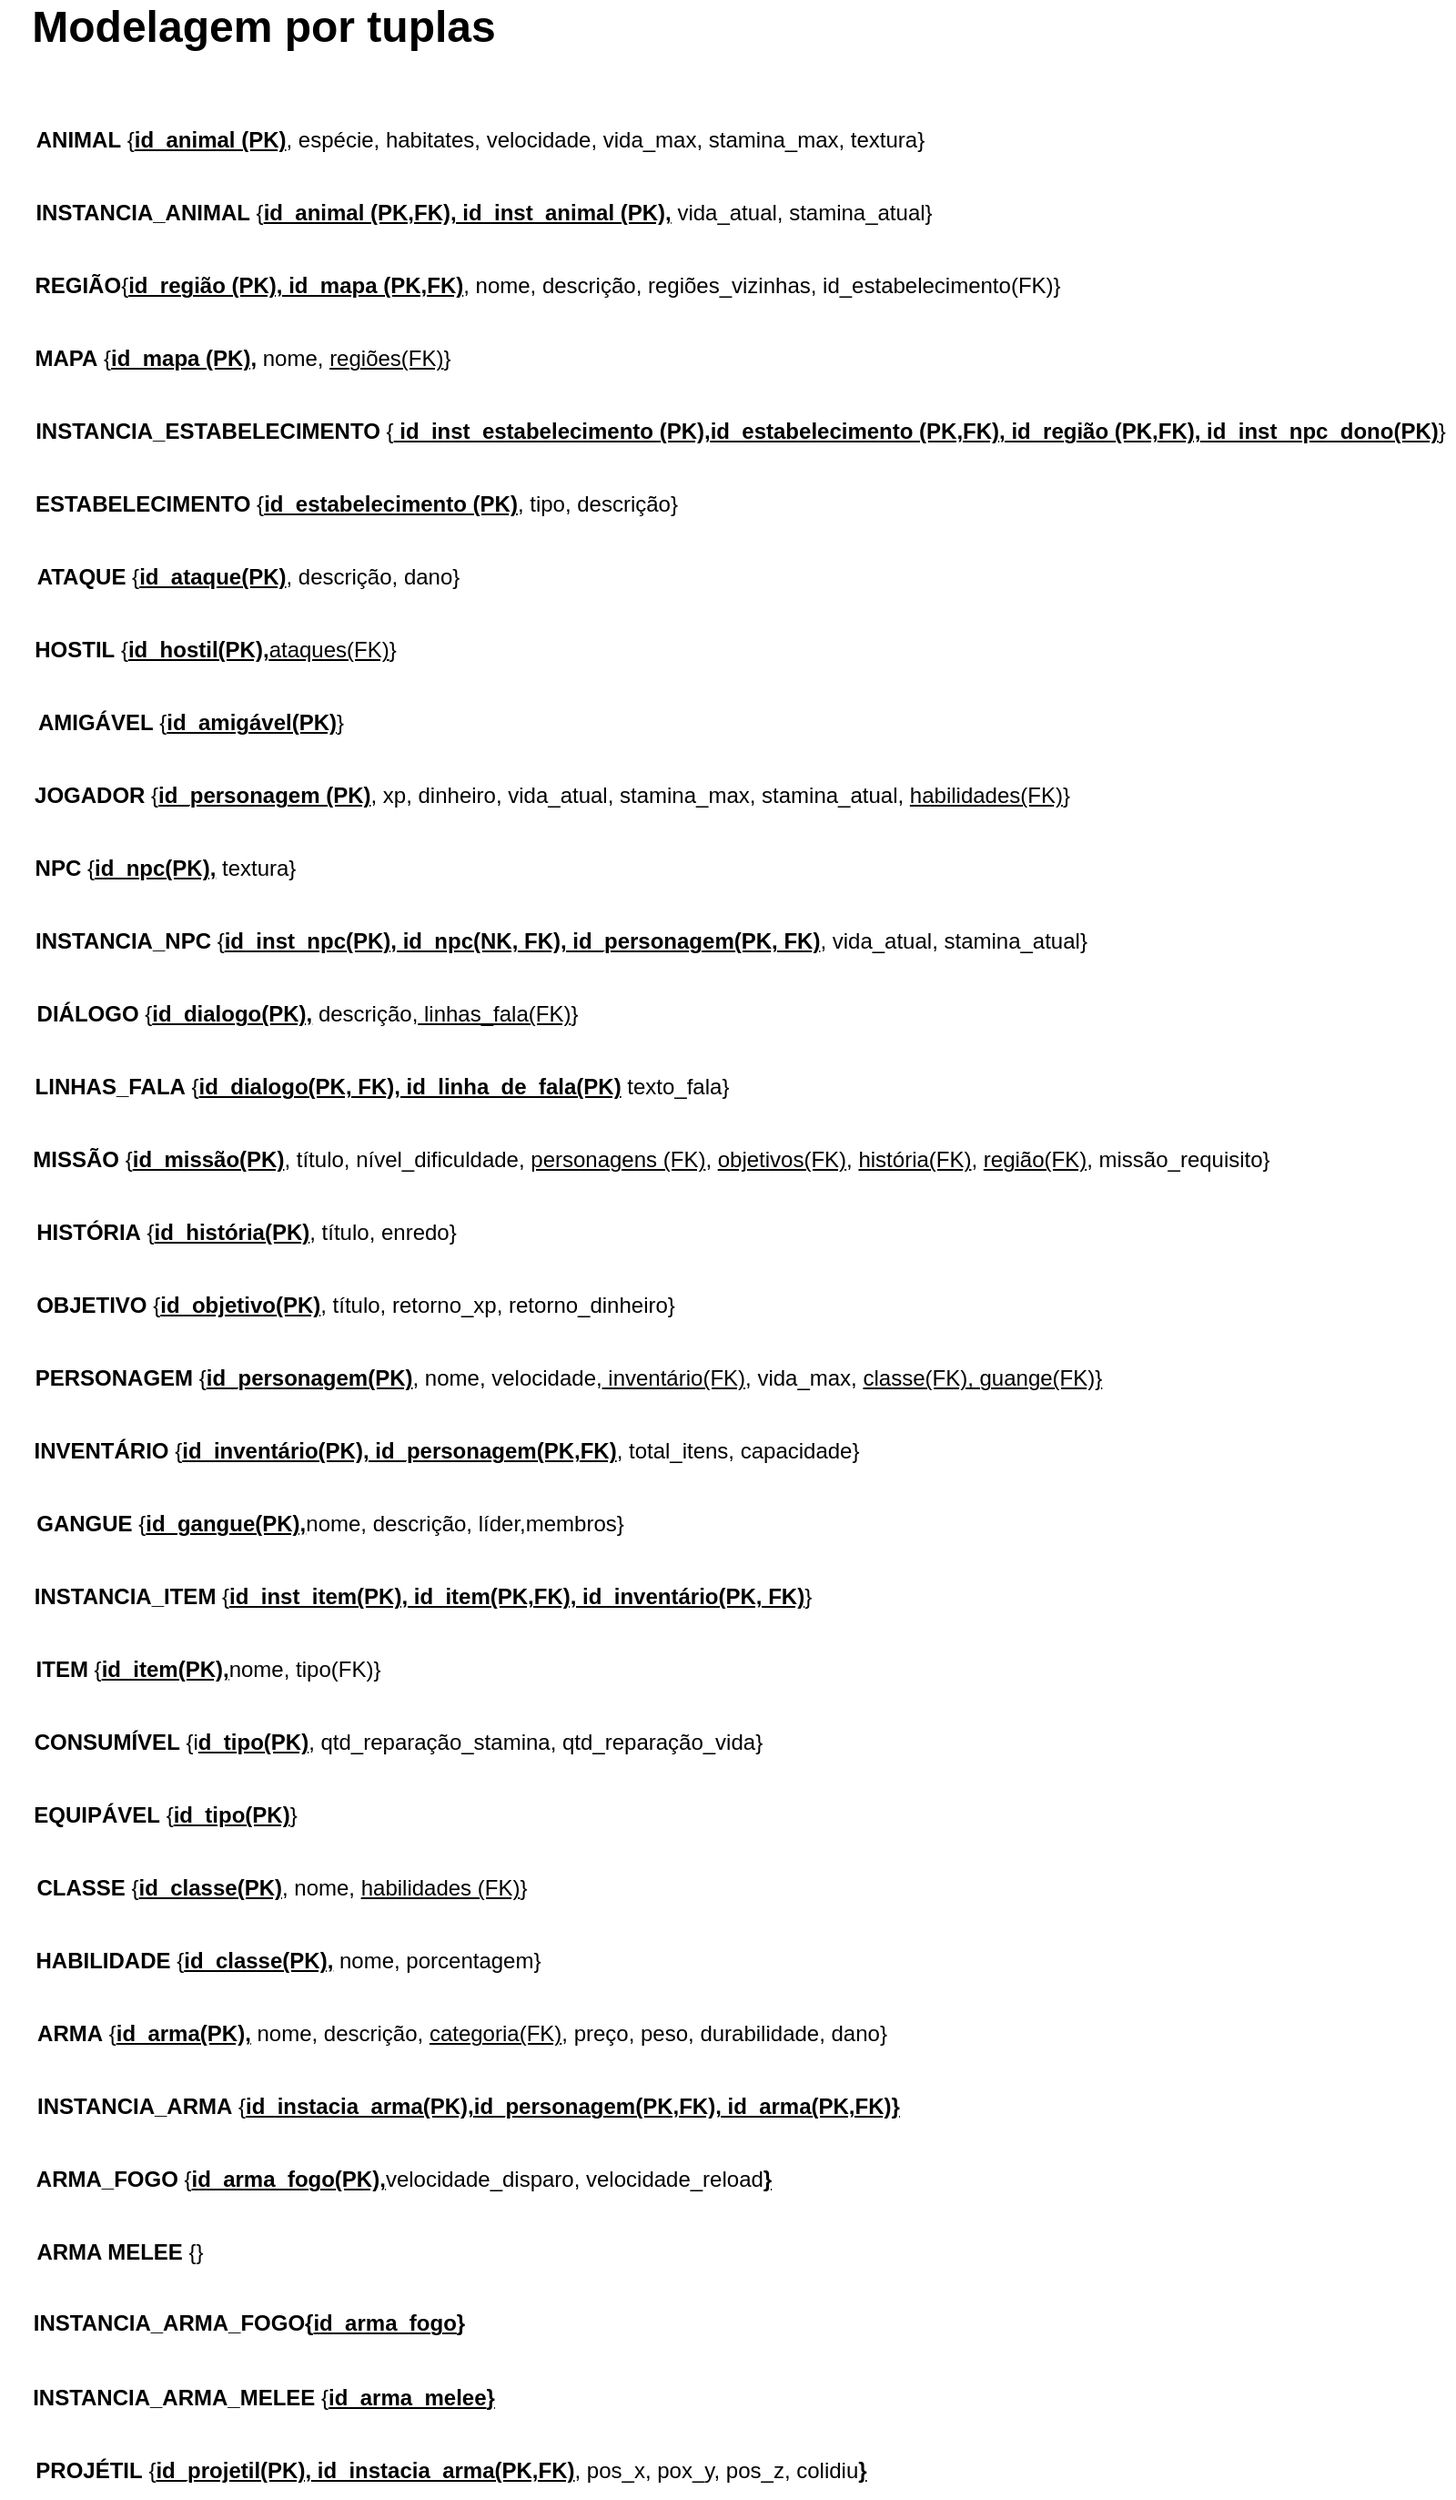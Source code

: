 <mxfile version="24.6.4" type="github">
  <diagram name="Página-1" id="fXSYrHH0r40WF7RT9Ph7">
    <mxGraphModel dx="1639" dy="2575" grid="1" gridSize="10" guides="1" tooltips="1" connect="1" arrows="1" fold="1" page="0" pageScale="1" pageWidth="827" pageHeight="1169" math="0" shadow="0">
      <root>
        <mxCell id="0" />
        <mxCell id="1" parent="0" />
        <mxCell id="FPdHVrewZq1G3l7FEMrT-15" value="&lt;b&gt;ANIMAL&amp;nbsp;&lt;/b&gt;{&lt;u&gt;&lt;b&gt;id_animal (PK)&lt;/b&gt;&lt;/u&gt;, espécie, habitates, velocidade, vida_max, stamina_max, textura}" style="text;html=1;align=center;verticalAlign=middle;whiteSpace=wrap;rounded=0;" parent="1" vertex="1">
          <mxGeometry x="-282" y="-1800" width="492" height="30" as="geometry" />
        </mxCell>
        <mxCell id="FPdHVrewZq1G3l7FEMrT-16" value="&lt;font style=&quot;font-size: 24px;&quot;&gt;&lt;b&gt;Modelagem por tuplas&lt;/b&gt;&lt;/font&gt;" style="text;html=1;align=center;verticalAlign=middle;whiteSpace=wrap;rounded=0;" parent="1" vertex="1">
          <mxGeometry x="-300" y="-1862" width="290" height="30" as="geometry" />
        </mxCell>
        <mxCell id="FPdHVrewZq1G3l7FEMrT-17" value="&lt;b&gt;INSTANCIA_ANIMAL&lt;/b&gt;&amp;nbsp;{&lt;u&gt;&lt;b&gt;id_animal (PK,FK), id_inst_animal (PK),&lt;/b&gt;&lt;/u&gt; vida_atual, stamina_atual}" style="text;align=center;verticalAlign=middle;whiteSpace=wrap;rounded=0;html=1;" parent="1" vertex="1">
          <mxGeometry x="-285" y="-1760" width="502" height="30" as="geometry" />
        </mxCell>
        <mxCell id="FPdHVrewZq1G3l7FEMrT-19" value="&lt;b&gt;REGIÃO&lt;/b&gt;{&lt;b&gt;&lt;u&gt;id_região (PK), id_mapa (PK,FK)&lt;/u&gt;&lt;/b&gt;, nome, descrição, regiões_vizinhas, id_estabelecimento(FK)}" style="text;align=center;verticalAlign=middle;whiteSpace=wrap;rounded=0;html=1;" parent="1" vertex="1">
          <mxGeometry x="-286" y="-1720" width="574" height="30" as="geometry" />
        </mxCell>
        <mxCell id="FPdHVrewZq1G3l7FEMrT-20" value="&lt;b&gt;MAPA&amp;nbsp;&lt;/b&gt;{&lt;b&gt;&lt;u&gt;id_mapa (PK),&lt;/u&gt;&lt;/b&gt; nome, &lt;u&gt;regiões(FK)&lt;/u&gt;}" style="text;align=center;verticalAlign=middle;whiteSpace=wrap;rounded=0;html=1;" parent="1" vertex="1">
          <mxGeometry x="-288" y="-1680" width="243" height="30" as="geometry" />
        </mxCell>
        <mxCell id="FPdHVrewZq1G3l7FEMrT-21" value="&lt;b&gt;INSTANCIA_ESTABELECIMENTO&lt;/b&gt;&amp;nbsp;{&lt;u&gt;&lt;b&gt;&amp;nbsp;id_inst_estabelecimento (PK),&lt;/b&gt;&lt;/u&gt;&lt;u&gt;&lt;b&gt;id_estabelecimento (PK,FK)&lt;/b&gt;&lt;/u&gt;&lt;b&gt;&lt;u&gt;, id_região (PK,FK), id_inst_npc_dono(PK)&lt;/u&gt;&lt;/b&gt;}" style="text;align=center;verticalAlign=middle;whiteSpace=wrap;rounded=0;html=1;" parent="1" vertex="1">
          <mxGeometry x="-285" y="-1640" width="784" height="30" as="geometry" />
        </mxCell>
        <mxCell id="FPdHVrewZq1G3l7FEMrT-22" value="&lt;b&gt;ESTABELECIMENTO&lt;/b&gt;&amp;nbsp;{&lt;u&gt;&lt;b&gt;id_estabelecimento (PK)&lt;/b&gt;&lt;/u&gt;, tipo, descrição}" style="text;align=center;verticalAlign=middle;whiteSpace=wrap;rounded=0;html=1;" parent="1" vertex="1">
          <mxGeometry x="-296" y="-1600" width="384" height="30" as="geometry" />
        </mxCell>
        <mxCell id="FPdHVrewZq1G3l7FEMrT-24" value="&lt;b&gt;ATAQUE&lt;/b&gt;&amp;nbsp;{&lt;u&gt;&lt;b&gt;id_ataque(PK)&lt;/b&gt;&lt;/u&gt;, descrição, dano}" style="text;align=center;verticalAlign=middle;whiteSpace=wrap;rounded=0;html=1;" parent="1" vertex="1">
          <mxGeometry x="-284" y="-1560" width="241" height="30" as="geometry" />
        </mxCell>
        <mxCell id="FPdHVrewZq1G3l7FEMrT-25" value="&lt;b&gt;HOSTIL&lt;/b&gt; {&lt;u style=&quot;font-weight: bold;&quot;&gt;id_hostil(PK),&lt;/u&gt;&lt;u&gt;ataques(FK)&lt;/u&gt;}" style="text;align=center;verticalAlign=middle;whiteSpace=wrap;rounded=0;html=1;" parent="1" vertex="1">
          <mxGeometry x="-288" y="-1520" width="213" height="30" as="geometry" />
        </mxCell>
        <mxCell id="FPdHVrewZq1G3l7FEMrT-26" value="&lt;b&gt;EQUIPÁVEL&lt;/b&gt;&amp;nbsp;{&lt;u&gt;&lt;b&gt;id_tipo(PK)&lt;/b&gt;&lt;/u&gt;}" style="text;align=center;verticalAlign=middle;whiteSpace=wrap;rounded=0;html=1;" parent="1" vertex="1">
          <mxGeometry x="-284" y="-880" width="150" height="30" as="geometry" />
        </mxCell>
        <mxCell id="FPdHVrewZq1G3l7FEMrT-27" value="&lt;b&gt;JOGADOR&lt;/b&gt;&amp;nbsp;{&lt;b&gt;&lt;u&gt;id_personagem (PK)&lt;/u&gt;&lt;/b&gt;, xp, dinheiro, vida_atual, stamina_max, stamina_atual, &lt;u&gt;habilidades(FK)&lt;/u&gt;}" style="text;align=center;verticalAlign=middle;whiteSpace=wrap;rounded=0;html=1;" parent="1" vertex="1">
          <mxGeometry x="-283" y="-1440" width="573" height="30" as="geometry" />
        </mxCell>
        <mxCell id="FPdHVrewZq1G3l7FEMrT-28" value="&lt;b&gt;NPC&lt;/b&gt; {&lt;u&gt;&lt;b&gt;id_npc(PK),&lt;/b&gt;&lt;/u&gt; textura}" style="text;align=center;verticalAlign=middle;whiteSpace=wrap;rounded=0;html=1;" parent="1" vertex="1">
          <mxGeometry x="-284" y="-1400" width="150" height="30" as="geometry" />
        </mxCell>
        <mxCell id="FPdHVrewZq1G3l7FEMrT-29" value="&lt;b&gt;INSTANCIA_NPC&lt;/b&gt; {&lt;u&gt;&lt;b&gt;id_inst_npc(PK), id_npc(NK, FK), id_personagem(PK, FK)&lt;/b&gt;&lt;/u&gt;, vida_atual, stamina_atual}" style="text;align=center;verticalAlign=middle;whiteSpace=wrap;rounded=0;html=1;" parent="1" vertex="1">
          <mxGeometry x="-284" y="-1360" width="585" height="30" as="geometry" />
        </mxCell>
        <mxCell id="FPdHVrewZq1G3l7FEMrT-30" value="&lt;b&gt;DIÁLOGO&lt;/b&gt;&amp;nbsp;{&lt;u&gt;&lt;b&gt;id_dialogo(PK),&lt;/b&gt;&lt;/u&gt; descrição,&lt;u style=&quot;&quot;&gt; linhas_fala(FK)&lt;/u&gt;}" style="text;align=center;verticalAlign=middle;whiteSpace=wrap;rounded=0;html=1;" parent="1" vertex="1">
          <mxGeometry x="-285" y="-1320" width="308" height="30" as="geometry" />
        </mxCell>
        <mxCell id="FPdHVrewZq1G3l7FEMrT-32" value="&lt;b&gt;LINHAS_FALA&lt;/b&gt;&amp;nbsp;{&lt;u&gt;&lt;b&gt;id_dialogo(PK, FK), id_linha_de_fala(PK)&lt;/b&gt;&lt;/u&gt;&amp;nbsp;texto_fala}" style="text;align=center;verticalAlign=middle;whiteSpace=wrap;rounded=0;html=1;" parent="1" vertex="1">
          <mxGeometry x="-297" y="-1280" width="414" height="30" as="geometry" />
        </mxCell>
        <mxCell id="FPdHVrewZq1G3l7FEMrT-33" value="&lt;b&gt;MISSÃO&lt;/b&gt;&lt;span style=&quot;color: rgba(0, 0, 0, 0); font-family: monospace; font-size: 0px; text-align: start; text-wrap: nowrap;&quot;&gt;%3CmxGraphModel%3E%3Croot%3E%3CmxCell%20id%3D%220%22%2F%3E%3CmxCell%20id%3D%221%22%20parent%3D%220%22%2F%3E%3CmxCell%20id%3D%222%22%20value%3D%22%26lt%3Bb%26gt%3BLINHAS_FALA%26lt%3B%2Fb%26gt%3B%26amp%3Bnbsp%3B%7Bid_dialogo(PK)%2C%20id_linha_de_fala(PK)%2C%20texto_fala%7D%22%20style%3D%22text%3Balign%3Dcenter%3BverticalAlign%3Dmiddle%3BwhiteSpace%3Dwrap%3Brounded%3D0%3Bhtml%3D1%3B%22%20vertex%3D%221%22%20parent%3D%221%22%3E%3CmxGeometry%20x%3D%22-282%22%20y%3D%22-1280%22%20width%3D%22352%22%20height%3D%2230%22%20as%3D%22geometry%22%2F%3E%3C%2FmxCell%3E%3C%2Froot%3E%3C%2FmxGraphMo&lt;/span&gt;&amp;nbsp;{&lt;u&gt;&lt;b&gt;id_missão(PK)&lt;/b&gt;&lt;/u&gt;, título, nível_dificuldade, &lt;u&gt;personagens (FK)&lt;/u&gt;, &lt;u&gt;objetivos(FK)&lt;/u&gt;, &lt;u&gt;história(FK)&lt;/u&gt;, &lt;u&gt;região(FK)&lt;/u&gt;, missão_requisito}" style="text;align=center;verticalAlign=middle;whiteSpace=wrap;rounded=0;html=1;" parent="1" vertex="1">
          <mxGeometry x="-284" y="-1240" width="684" height="30" as="geometry" />
        </mxCell>
        <mxCell id="FPdHVrewZq1G3l7FEMrT-34" value="&lt;div style=&quot;text-align: center;&quot;&gt;&lt;span style=&quot;background-color: initial; text-align: start;&quot;&gt;&lt;b&gt;HISTÓRIA&lt;/b&gt;&lt;/span&gt;&lt;span style=&quot;background-color: initial; text-wrap: nowrap; color: rgba(0, 0, 0, 0); font-family: monospace; font-size: 0px; text-align: start;&quot;&gt;%3CmxGraphModel%3E%3Croot%3E%3CmxCell%20id%3D%220%22%2F%3E%3CmxCell%20id%3D%221%22%20parent%3D%220%22%2F%3E%3CmxCell%20id%3D%222%22%20value%3D%22%26lt%3Bb%26gt%3BLINHAS_FALA%26lt%3B%2Fb%26gt%3B%26amp%3Bnbsp%3B%7Bid_dialogo(PK)%2C%20id_linha_de_fala(PK)%2C%20texto_fala%7D%22%20style%3D%22text%3Balign%3Dcenter%3BverticalAlign%3Dmiddle%3BwhiteSpace%3Dwrap%3Brounded%3D0%3Bhtml%3D1%3B%22%20vertex%3D%221%22%20parent%3D%221%22%3E%3CmxGeometry%20x%3D%22-282%22%20y%3D%22-1280%22%20width%3D%22352%22%20height%3D%2230%22%20as%3D%22geometry%22%2F%3E%3C%2FmxCell%3E%3C%2Froot%3E%3C%2FmxGraphMo&lt;/span&gt;&lt;span style=&quot;background-color: initial;&quot;&gt;&amp;nbsp;{&lt;u&gt;&lt;b&gt;id_história(PK)&lt;/b&gt;&lt;/u&gt;, título, enredo}&lt;/span&gt;&lt;/div&gt;" style="text;align=center;verticalAlign=middle;whiteSpace=wrap;rounded=0;html=1;" parent="1" vertex="1">
          <mxGeometry x="-291" y="-1200" width="253" height="30" as="geometry" />
        </mxCell>
        <mxCell id="FPdHVrewZq1G3l7FEMrT-35" value="&lt;div style=&quot;text-align: center;&quot;&gt;&lt;span style=&quot;background-color: initial; text-align: start;&quot;&gt;&lt;b&gt;OBJETIVO&lt;/b&gt;&lt;/span&gt;&lt;span style=&quot;background-color: initial; text-wrap: nowrap; color: rgba(0, 0, 0, 0); font-family: monospace; font-size: 0px; text-align: start;&quot;&gt;%3CmxGraphModel%3E%3Croot%3E%3CmxCell%20id%3D%220%22%2F%3E%3CmxCell%20id%3D%221%22%20parent%3D%220%22%2F%3E%3CmxCell%20id%3D%222%22%20value%3D%22%26lt%3Bb%26gt%3BLINHAS_FALA%26lt%3B%2Fb%26gt%3B%26amp%3Bnbsp%3B%7Bid_dialogo(PK)%2C%20id_linha_de_fala(PK)%2C%20texto_fala%7D%22%20style%3D%22text%3Balign%3Dcenter%3BverticalAlign%3Dmiddle%3BwhiteSpace%3Dwrap%3Brounded%3D0%3Bhtml%3D1%3B%22%20vertex%3D%221%22%20parent%3D%221%22%3E%3CmxGeometry%20x%3D%22-282%22%20y%3D%22-1280%22%20width%3D%22352%22%20height%3D%2230%22%20as%3D%22geometry%22%2F%3E%3C%2FmxCell%3E%3C%2Froot%3E%3C%2FmxGraphMo&lt;/span&gt;&lt;span style=&quot;background-color: initial;&quot;&gt;&amp;nbsp;{&lt;u&gt;&lt;b&gt;id_objetivo(PK)&lt;/b&gt;&lt;/u&gt;, título, retorno_xp, retorno_dinheiro}&lt;/span&gt;&lt;/div&gt;" style="text;align=center;verticalAlign=middle;whiteSpace=wrap;rounded=0;html=1;" parent="1" vertex="1">
          <mxGeometry x="-286" y="-1160" width="363" height="30" as="geometry" />
        </mxCell>
        <mxCell id="FPdHVrewZq1G3l7FEMrT-36" value="&lt;div style=&quot;text-align: center;&quot;&gt;&lt;span style=&quot;background-color: initial; text-align: start;&quot;&gt;&lt;b&gt;PERSONAGEM&lt;/b&gt;&lt;/span&gt;&lt;span style=&quot;background-color: initial; text-wrap: nowrap; color: rgba(0, 0, 0, 0); font-family: monospace; font-size: 0px; text-align: start;&quot;&gt;%3CmxGraphModel%3E%3Croot%3E%3CmxCell%20id%3D%220%22%2F%3E%3CmxCell%20id%3D%221%22%20parent%3D%220%22%2F%3E%3CmxCell%20id%3D%222%22%20value%3D%22%26lt%3Bb%26gt%3BLINHAS_FALA%26lt%3B%2Fb%26gt%3B%26amp%3Bnbsp%3B%7Bid_dialogo(PK)%2C%20id_linha_de_fala(PK)%2C%20texto_fala%7D%22%20style%3D%22text%3Balign%3Dcenter%3BverticalAlign%3Dmiddle%3BwhiteSpace%3Dwrap%3Brounded%3D0%3Bhtml%3D1%3B%22%20vertex%3D%221%22%20parent%3D%221%22%3E%3CmxGeometry%20x%3D%22-282%22%20y%3D%22-1280%22%20width%3D%22352%22%20height%3D%2230%22%20as%3D%22geometry%22%2F%3E%3C%2FmxCell%3E%3C%2Froot%3E%3C%2FmxGraphMo&lt;/span&gt;&lt;span style=&quot;background-color: initial;&quot;&gt;&amp;nbsp;{&lt;u&gt;&lt;b&gt;id_personagem(PK)&lt;/b&gt;&lt;/u&gt;, nome, velocidade,&lt;u&gt; inventário(FK)&lt;/u&gt;, vida_max, &lt;u&gt;classe(FK), guange(FK)}&lt;/u&gt;&lt;/span&gt;&lt;/div&gt;" style="text;align=center;verticalAlign=middle;whiteSpace=wrap;rounded=0;html=1;" parent="1" vertex="1">
          <mxGeometry x="-285" y="-1120" width="595" height="30" as="geometry" />
        </mxCell>
        <mxCell id="YPDBUU_ndnuOFF8qk_qy-1" value="&lt;div style=&quot;text-align: center;&quot;&gt;&lt;span style=&quot;background-color: initial; text-align: start;&quot;&gt;&lt;b&gt;INSTANCIA_ITEM&lt;/b&gt;&lt;/span&gt;&lt;span style=&quot;background-color: initial; text-wrap: nowrap; color: rgba(0, 0, 0, 0); font-family: monospace; font-size: 0px; text-align: start;&quot;&gt;%3CmxGraphModel%3E%3Croot%3E%3CmxCell%20id%3D%220%22%2F%3E%3CmxCell%20id%3D%221%22%20parent%3D%220%22%2F%3E%3CmxCell%20id%3D%222%22%20value%3D%22%26lt%3Bb%26gt%3BLINHAS_FALA%26lt%3B%2Fb%26gt%3B%26amp%3Bnbsp%3B%7Bid_dialogo(PK)%2C%20id_linha_de_fala(PK)%2C%20texto_fala%7D%22%20style%3D%22text%3Balign%3Dcenter%3BverticalAlign%3Dmiddle%3BwhiteSpace%3Dwrap%3Brounded%3D0%3Bhtml%3D1%3B%22%20vertex%3D%221%22%20parent%3D%221%22%3E%3CmxGeometry%20x%3D%22-282%22%20y%3D%22-1280%22%20width%3D%22352%22%20height%3D%2230%22%20as%3D%22geometry%22%2F%3E%3C%2FmxCell%3E%3C%2Froot%3E%3C%2FmxGraphMo&lt;/span&gt;&lt;span style=&quot;background-color: initial;&quot;&gt;&amp;nbsp;{&lt;b&gt;&lt;u&gt;id_inst_item(PK), id_item(PK,FK), id_inventário(PK, FK)&lt;/u&gt;&lt;/b&gt;}&lt;/span&gt;&lt;/div&gt;" style="text;align=center;verticalAlign=middle;whiteSpace=wrap;rounded=0;html=1;" parent="1" vertex="1">
          <mxGeometry x="-286" y="-1000" width="437" height="30" as="geometry" />
        </mxCell>
        <mxCell id="YPDBUU_ndnuOFF8qk_qy-2" value="&lt;div style=&quot;text-align: center;&quot;&gt;&lt;span style=&quot;background-color: initial; text-align: start;&quot;&gt;&lt;b&gt;INVENTÁRIO&lt;/b&gt;&lt;/span&gt;&lt;span style=&quot;background-color: initial; text-wrap: nowrap; color: rgba(0, 0, 0, 0); font-family: monospace; font-size: 0px; text-align: start;&quot;&gt;%3CmxGraphModel%3E%3Croot%3E%3CmxCell%20id%3D%220%22%2F%3E%3CmxCell%20id%3D%221%22%20parent%3D%220%22%2F%3E%3CmxCell%20id%3D%222%22%20value%3D%22%26lt%3Bb%26gt%3BLINHAS_FALA%26lt%3B%2Fb%26gt%3B%26amp%3Bnbsp%3B%7Bid_dialogo(PK)%2C%20id_linha_de_fala(PK)%2C%20texto_fala%7D%22%20style%3D%22text%3Balign%3Dcenter%3BverticalAlign%3Dmiddle%3BwhiteSpace%3Dwrap%3Brounded%3D0%3Bhtml%3D1%3B%22%20vertex%3D%221%22%20parent%3D%221%22%3E%3CmxGeometry%20x%3D%22-282%22%20y%3D%22-1280%22%20width%3D%22352%22%20height%3D%2230%22%20as%3D%22geometry%22%2F%3E%3C%2FmxCell%3E%3C%2Froot%3E%3C%2FmxGraphMo&lt;/span&gt;&lt;span style=&quot;background-color: initial;&quot;&gt;&amp;nbsp;{&lt;u&gt;&lt;b&gt;id_inventário(PK), id_personagem(PK,FK)&lt;/b&gt;&lt;/u&gt;, total_itens, capacidade}&lt;/span&gt;&lt;/div&gt;" style="text;align=center;verticalAlign=middle;whiteSpace=wrap;rounded=0;html=1;" parent="1" vertex="1">
          <mxGeometry x="-286" y="-1080" width="463" height="30" as="geometry" />
        </mxCell>
        <mxCell id="YPDBUU_ndnuOFF8qk_qy-3" value="&lt;div style=&quot;text-align: center;&quot;&gt;&lt;span style=&quot;background-color: initial; text-align: start;&quot;&gt;&lt;b&gt;GANGUE&lt;/b&gt;&lt;/span&gt;&lt;span style=&quot;background-color: initial; text-wrap: nowrap; color: rgba(0, 0, 0, 0); font-family: monospace; font-size: 0px; text-align: start;&quot;&gt;%3CmxGraphModel%3E%3Croot%3E%3CmxCell%20id%3D%220%22%2F%3E%3CmxCell%20id%3D%221%22%20parent%3D%220%22%2F%3E%3CmxCell%20id%3D%222%22%20value%3D%22%26lt%3Bb%26gt%3BLINHAS_FALA%26lt%3B%2Fb%26gt%3B%26amp%3Bnbsp%3B%7Bid_dialogo(PK)%2C%20id_linha_de_fala(PK)%2C%20texto_fala%7D%22%20style%3D%22text%3Balign%3Dcenter%3BverticalAlign%3Dmiddle%3BwhiteSpace%3Dwrap%3Brounded%3D0%3Bhtml%3D1%3B%22%20vertex%3D%221%22%20parent%3D%221%22%3E%3CmxGeometry%20x%3D%22-282%22%20y%3D%22-1280%22%20width%3D%22352%22%20height%3D%2230%22%20as%3D%22geometry%22%2F%3E%3C%2FmxCell%3E%3C%2Froot%3E%3C%2FmxGraphMo&lt;/span&gt;&lt;span style=&quot;background-color: initial;&quot;&gt;&amp;nbsp;{&lt;u style=&quot;font-weight: bold;&quot;&gt;id_gangue(PK),&lt;/u&gt;nome, descrição, líder,membros}&lt;/span&gt;&lt;/div&gt;" style="text;align=center;verticalAlign=middle;whiteSpace=wrap;rounded=0;html=1;" parent="1" vertex="1">
          <mxGeometry x="-286" y="-1040" width="335" height="30" as="geometry" />
        </mxCell>
        <mxCell id="YPDBUU_ndnuOFF8qk_qy-4" value="&lt;div style=&quot;text-align: center;&quot;&gt;&lt;span style=&quot;background-color: initial; text-align: start;&quot;&gt;&lt;b&gt;ITEM&lt;/b&gt;&lt;/span&gt;&lt;span style=&quot;background-color: initial; text-wrap: nowrap; color: rgba(0, 0, 0, 0); font-family: monospace; font-size: 0px; text-align: start;&quot;&gt;%3CmxGraphModel%3E%3Croot%3E%3CmxCell%20id%3D%220%22%2F%3E%3CmxCell%20id%3D%221%22%20parent%3D%220%22%2F%3E%3CmxCell%20id%3D%222%22%20value%3D%22%26lt%3Bb%26gt%3BLINHAS_FALA%26lt%3B%2Fb%26gt%3B%26amp%3Bnbsp%3B%7Bid_dialogo(PK)%2C%20id_linha_de_fala(PK)%2C%20texto_fala%7D%22%20style%3D%22text%3Balign%3Dcenter%3BverticalAlign%3Dmiddle%3BwhiteSpace%3Dwrap%3Brounded%3D0%3Bhtml%3D1%3B%22%20vertex%3D%221%22%20parent%3D%221%22%3E%3CmxGeometry%20x%3D%22-282%22%20y%3D%22-1280%22%20width%3D%22352%22%20height%3D%2230%22%20as%3D%22geometry%22%2F%3E%3C%2FmxCell%3E%3C%2Froot%3E%3C%2FmxGraphMo&lt;/span&gt;&lt;span style=&quot;background-color: initial;&quot;&gt;&amp;nbsp;{&lt;u style=&quot;font-weight: bold;&quot;&gt;id_item(PK),&lt;/u&gt;nome, tipo(FK)}&lt;/span&gt;&lt;/div&gt;" style="text;align=center;verticalAlign=middle;whiteSpace=wrap;rounded=0;html=1;" parent="1" vertex="1">
          <mxGeometry x="-286" y="-960" width="201" height="30" as="geometry" />
        </mxCell>
        <mxCell id="YPDBUU_ndnuOFF8qk_qy-5" value="&lt;div style=&quot;text-align: center;&quot;&gt;&lt;span style=&quot;background-color: initial; text-align: start;&quot;&gt;&lt;b&gt;CONSUMÍVEL&lt;/b&gt;&lt;/span&gt;&lt;span style=&quot;background-color: initial; text-wrap: nowrap; color: rgba(0, 0, 0, 0); font-family: monospace; font-size: 0px; text-align: start;&quot;&gt;%3CmxGraphModel%3E%3Croot%3E%3CmxCell%20id%3D%220%22%2F%3E%3CmxCell%20id%3D%221%22%20parent%3D%220%22%2F%3E%3CmxCell%20id%3D%222%22%20value%3D%22%26lt%3Bb%26gt%3BLINHAS_FALA%26lt%3B%2Fb%26gt%3B%26amp%3Bnbsp%3B%7Bid_dialogo(PK)%2C%20id_linha_de_fala(PK)%2C%20texto_fala%7D%22%20style%3D%22text%3Balign%3Dcenter%3BverticalAlign%3Dmiddle%3BwhiteSpace%3Dwrap%3Brounded%3D0%3Bhtml%3D1%3B%22%20vertex%3D%221%22%20parent%3D%221%22%3E%3CmxGeometry%20x%3D%22-282%22%20y%3D%22-1280%22%20width%3D%22352%22%20height%3D%2230%22%20as%3D%22geometry%22%2F%3E%3C%2FmxCell%3E%3C%2Froot%3E%3C%2FmxGraphMo&lt;/span&gt;&lt;span style=&quot;background-color: initial;&quot;&gt;&amp;nbsp;{i&lt;b&gt;&lt;u&gt;d_tipo(PK)&lt;/u&gt;&lt;/b&gt;,&amp;nbsp;qtd_reparação_stamina, qtd_reparação_vida}&lt;/span&gt;&lt;/div&gt;" style="text;align=center;verticalAlign=middle;whiteSpace=wrap;rounded=0;html=1;" parent="1" vertex="1">
          <mxGeometry x="-283" y="-920" width="404" height="30" as="geometry" />
        </mxCell>
        <mxCell id="YPDBUU_ndnuOFF8qk_qy-6" value="&lt;b&gt;AMIGÁVEL&lt;/b&gt;&amp;nbsp;{&lt;u&gt;&lt;b&gt;id_amigável(PK)&lt;/b&gt;&lt;/u&gt;}" style="text;align=center;verticalAlign=middle;whiteSpace=wrap;rounded=0;html=1;" parent="1" vertex="1">
          <mxGeometry x="-286.5" y="-1480" width="181.5" height="30" as="geometry" />
        </mxCell>
        <mxCell id="YPDBUU_ndnuOFF8qk_qy-8" value="&lt;b&gt;CLASSE&lt;/b&gt; {&lt;b&gt;&lt;u&gt;id_classe(PK)&lt;/u&gt;&lt;/b&gt;, nome, &lt;u&gt;habilidades (FK)&lt;/u&gt;}" style="text;align=center;verticalAlign=middle;whiteSpace=wrap;rounded=0;html=1;" parent="1" vertex="1">
          <mxGeometry x="-286" y="-840" width="282" height="30" as="geometry" />
        </mxCell>
        <mxCell id="YPDBUU_ndnuOFF8qk_qy-9" value="&lt;b&gt;ARMA&lt;/b&gt; {&lt;u&gt;&lt;b&gt;id_arma(PK),&lt;/b&gt;&lt;/u&gt; nome, descrição, &lt;u&gt;categoria(FK)&lt;/u&gt;, preço, peso, durabilidade, dano}" style="text;align=center;verticalAlign=middle;whiteSpace=wrap;rounded=0;html=1;" parent="1" vertex="1">
          <mxGeometry x="-283" y="-760" width="474" height="30" as="geometry" />
        </mxCell>
        <mxCell id="YPDBUU_ndnuOFF8qk_qy-10" value="&lt;b&gt;INSTANCIA_ARMA_FOGO{&lt;u&gt;id_arma_fogo&lt;/u&gt;}&lt;/b&gt;" style="text;align=center;verticalAlign=middle;whiteSpace=wrap;rounded=0;html=1;" parent="1" vertex="1">
          <mxGeometry x="-245" y="-601" width="164" height="30" as="geometry" />
        </mxCell>
        <mxCell id="YPDBUU_ndnuOFF8qk_qy-11" value="&lt;b&gt;HABILIDADE&lt;/b&gt;&amp;nbsp;{&lt;u&gt;&lt;b&gt;id_classe(PK),&lt;/b&gt;&lt;/u&gt; nome, porcentagem}" style="text;align=center;verticalAlign=middle;whiteSpace=wrap;rounded=0;html=1;" parent="1" vertex="1">
          <mxGeometry x="-287" y="-800" width="291" height="30" as="geometry" />
        </mxCell>
        <mxCell id="YPDBUU_ndnuOFF8qk_qy-13" value="&lt;b&gt;ARMA_FOGO&lt;/b&gt;&amp;nbsp;{&lt;b style=&quot;text-decoration-line: underline;&quot;&gt;id_arma_fogo(PK),&lt;/b&gt;velocidade_disparo, velocidade_reload&lt;b style=&quot;text-decoration-line: underline;&quot;&gt;}&lt;/b&gt;" style="text;align=center;verticalAlign=middle;whiteSpace=wrap;rounded=0;html=1;" parent="1" vertex="1">
          <mxGeometry x="-285" y="-680" width="414" height="30" as="geometry" />
        </mxCell>
        <mxCell id="YPDBUU_ndnuOFF8qk_qy-14" value="&lt;b&gt;ARMA MELEE&lt;/b&gt;&amp;nbsp;{}" style="text;align=center;verticalAlign=middle;whiteSpace=wrap;rounded=0;html=1;" parent="1" vertex="1">
          <mxGeometry x="-285" y="-640" width="102" height="30" as="geometry" />
        </mxCell>
        <mxCell id="YPDBUU_ndnuOFF8qk_qy-15" value="&lt;b&gt;INSTANCIA_ARMA&lt;/b&gt; {&lt;u&gt;&lt;b&gt;id_instacia_arma(PK),id_personagem(PK,FK),&amp;nbsp;id_arma(PK,FK)}&lt;/b&gt;&lt;/u&gt;" style="text;align=center;verticalAlign=middle;whiteSpace=wrap;rounded=0;html=1;" parent="1" vertex="1">
          <mxGeometry x="-283" y="-720" width="481" height="30" as="geometry" />
        </mxCell>
        <mxCell id="YPDBUU_ndnuOFF8qk_qy-16" value="&lt;b&gt;INSTANCIA_ARMA_MELEE&lt;/b&gt;&amp;nbsp;{&lt;b&gt;&lt;u&gt;id_arma_melee&lt;/u&gt;&lt;/b&gt;&lt;u&gt;&lt;b&gt;}&lt;/b&gt;&lt;/u&gt;" style="text;align=center;verticalAlign=middle;whiteSpace=wrap;rounded=0;html=1;" parent="1" vertex="1">
          <mxGeometry x="-242" y="-560" width="174" height="30" as="geometry" />
        </mxCell>
        <mxCell id="YPDBUU_ndnuOFF8qk_qy-18" value="&lt;b&gt;PROJÉTIL&lt;/b&gt;&amp;nbsp;{&lt;b&gt;&lt;u&gt;id_projetil(PK), id_instacia_arma(PK,FK)&lt;/u&gt;&lt;/b&gt;, pos_x, pox_y, pos_z, colidiu&lt;u&gt;&lt;b&gt;}&lt;/b&gt;&lt;/u&gt;" style="text;align=center;verticalAlign=middle;whiteSpace=wrap;rounded=0;html=1;" parent="1" vertex="1">
          <mxGeometry x="-284" y="-520" width="464" height="30" as="geometry" />
        </mxCell>
      </root>
    </mxGraphModel>
  </diagram>
</mxfile>

